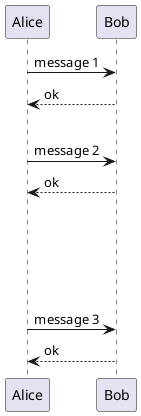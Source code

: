 你可以使用|||来增加空间。
还可以使用数字指定增加的像素的数量。

@startuml

Alice -> Bob: message 1
Bob --> Alice: ok
|||
Alice -> Bob: message 2
Bob --> Alice: ok
'还可以使用数字指定增加的像素的数量
||105||
Alice -> Bob: message 3
Bob --> Alice: ok

@enduml